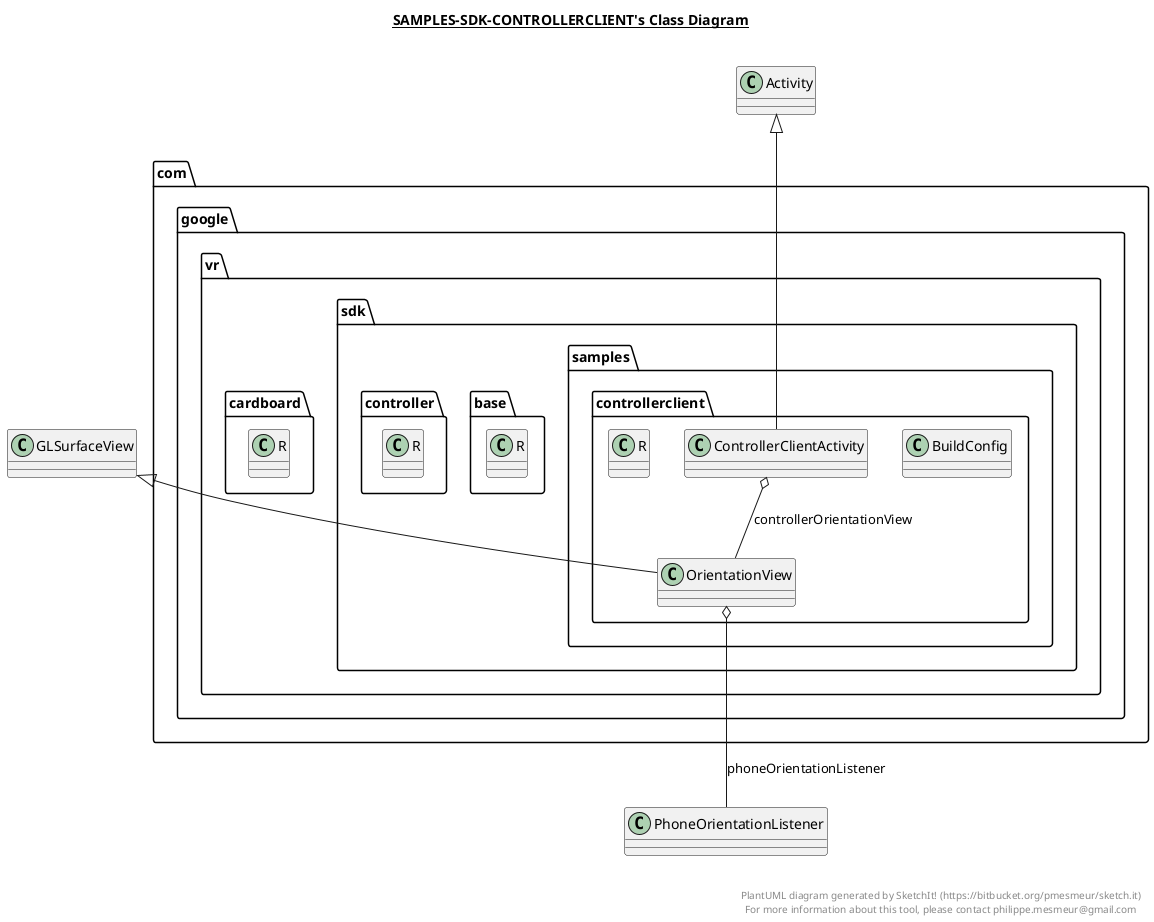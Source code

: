@startuml

title __SAMPLES-SDK-CONTROLLERCLIENT's Class Diagram__\n

  package com.google.vr.sdk.samples.controllerclient {
    class BuildConfig {
    }
  }
  

  package com.google.vr.sdk.samples.controllerclient {
    class BuildConfig {
    }
  }
  

  package com.google.vr.sdk.samples.controllerclient {
    class ControllerClientActivity {
    }
  }
  

  package com.google.vr.sdk.samples.controllerclient {
    class OrientationView {
    }
  }
  

  package com.google.vr.cardboard {
    class R {
    }
  }
  

  package com.google.vr.sdk.base {
    class R {
    }
  }
  

  package com.google.vr.sdk.base {
    class R {
    }
  }
  

  package com.google.vr.sdk.samples.controllerclient {
    class R {
    }
  }
  

  package com.google.vr.sdk.controller {
    class R {
    }
  }
  

  package com.google.vr.cardboard {
    class R {
    }
  }
  

  package com.google.vr.sdk.controller {
    class R {
    }
  }
  

  package com.google.vr.sdk.samples.controllerclient {
    class R {
    }
  }
  

  ControllerClientActivity -up-|> Activity
  ControllerClientActivity o-- OrientationView : controllerOrientationView
  OrientationView -up-|> GLSurfaceView
  OrientationView o-- PhoneOrientationListener : phoneOrientationListener


right footer


PlantUML diagram generated by SketchIt! (https://bitbucket.org/pmesmeur/sketch.it)
For more information about this tool, please contact philippe.mesmeur@gmail.com
endfooter

@enduml
